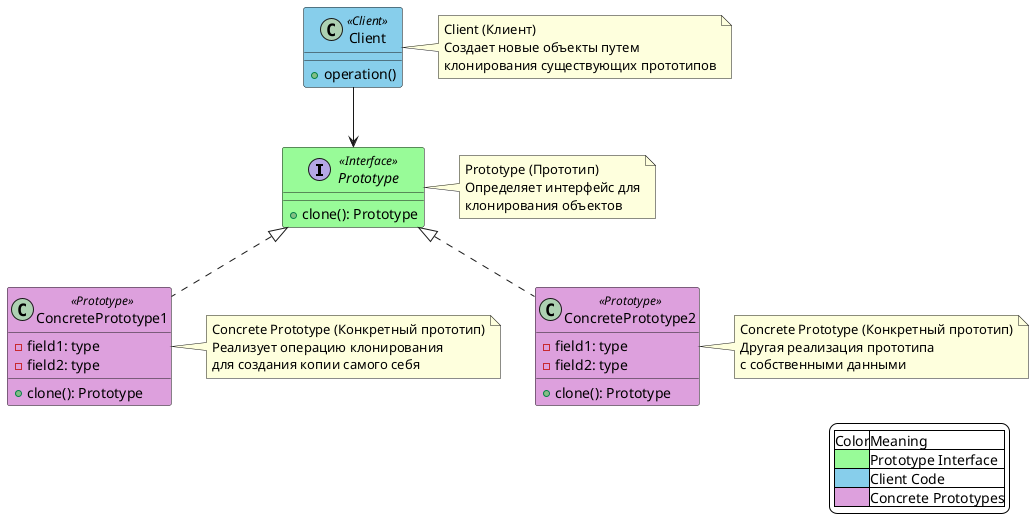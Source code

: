 @startuml
skinparam backgroundColor white
skinparam handwritten false

legend right
  |Color|Meaning|
  |<#98FB98>|Prototype Interface|
  |<#87CEEB>|Client Code|
  |<#DDA0DD>|Concrete Prototypes|
endlegend

interface Prototype {
    +clone(): Prototype
}

class Client {
    +operation()
}

class ConcretePrototype1 {
    -field1: type
    -field2: type
    +clone(): Prototype
}

class ConcretePrototype2 {
    -field1: type
    -field2: type
    +clone(): Prototype
}

Prototype <|.. ConcretePrototype1
Prototype <|.. ConcretePrototype2
Client --> Prototype

note right of Prototype
  Prototype (Прототип)
  Определяет интерфейс для
  клонирования объектов
end note

note right of Client
  Client (Клиент)
  Создает новые объекты путем
  клонирования существующих прототипов
end note

note right of ConcretePrototype1
  Concrete Prototype (Конкретный прототип)
  Реализует операцию клонирования
  для создания копии самого себя
end note

note right of ConcretePrototype2
  Concrete Prototype (Конкретный прототип)
  Другая реализация прототипа
  с собственными данными
end note

skinparam class {
    BackgroundColor<<Interface>> #98FB98
    BackgroundColor<<Client>> #87CEEB
    BackgroundColor<<Prototype>> #DDA0DD
}

Prototype <<Interface>>
Client <<Client>>
ConcretePrototype1 <<Prototype>>
ConcretePrototype2 <<Prototype>>
@enduml
